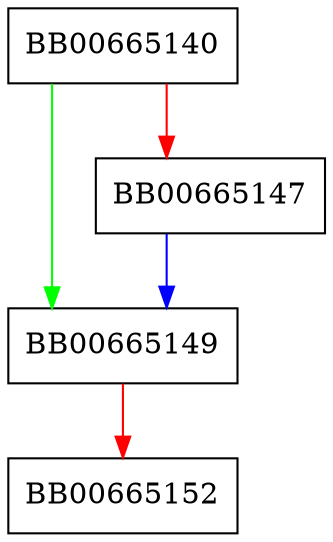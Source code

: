 digraph GENERAL_NAME_get0_value {
  node [shape="box"];
  graph [splines=ortho];
  BB00665140 -> BB00665149 [color="green"];
  BB00665140 -> BB00665147 [color="red"];
  BB00665147 -> BB00665149 [color="blue"];
  BB00665149 -> BB00665152 [color="red"];
}